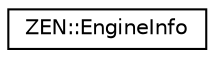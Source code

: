 digraph "Graphical Class Hierarchy"
{
 // LATEX_PDF_SIZE
  edge [fontname="Helvetica",fontsize="10",labelfontname="Helvetica",labelfontsize="10"];
  node [fontname="Helvetica",fontsize="10",shape=record];
  rankdir="LR";
  Node0 [label="ZEN::EngineInfo",height=0.2,width=0.4,color="black", fillcolor="white", style="filled",URL="$structZEN_1_1EngineInfo.html",tooltip=" "];
}
